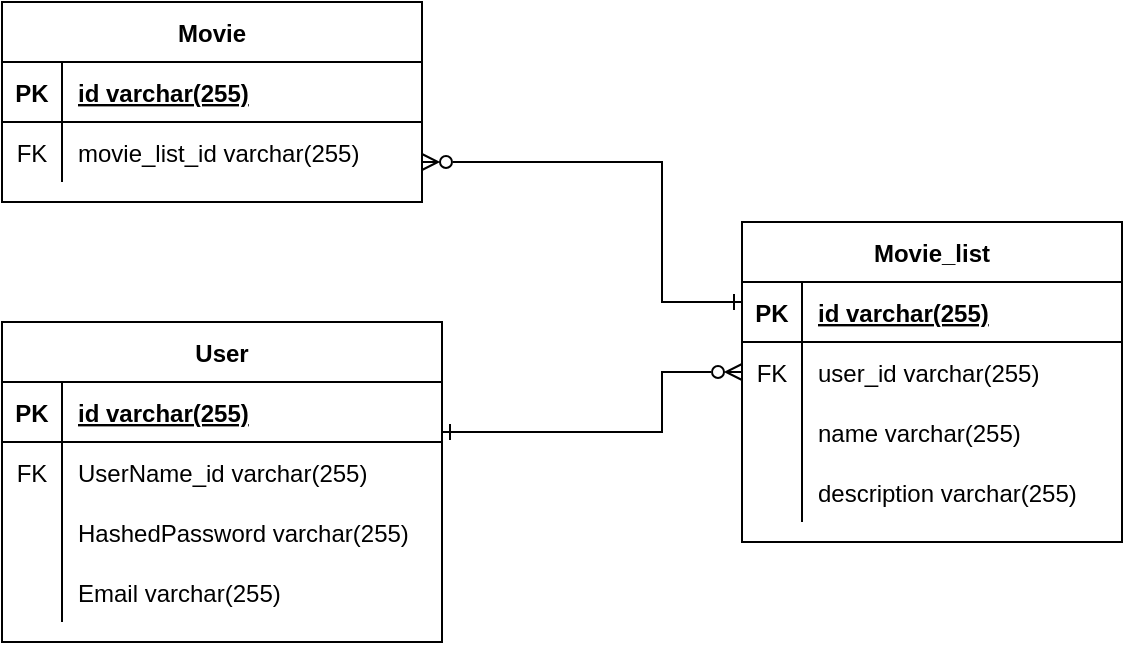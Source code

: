 <mxfile version="17.4.5" type="github">
  <diagram id="R2lEEEUBdFMjLlhIrx00" name="Page-1">
    <mxGraphModel dx="2162" dy="648" grid="1" gridSize="10" guides="1" tooltips="1" connect="1" arrows="1" fold="1" page="1" pageScale="1" pageWidth="850" pageHeight="1100" math="0" shadow="0" extFonts="Permanent Marker^https://fonts.googleapis.com/css?family=Permanent+Marker">
      <root>
        <mxCell id="0" />
        <mxCell id="1" parent="0" />
        <mxCell id="TJGjCxJBKNeUxch2nIfI-31" value="Movie_list" style="shape=table;startSize=30;container=1;collapsible=1;childLayout=tableLayout;fixedRows=1;rowLines=0;fontStyle=1;align=center;resizeLast=1;" vertex="1" parent="1">
          <mxGeometry x="80" y="200" width="190" height="160" as="geometry" />
        </mxCell>
        <mxCell id="TJGjCxJBKNeUxch2nIfI-32" value="" style="shape=tableRow;horizontal=0;startSize=0;swimlaneHead=0;swimlaneBody=0;fillColor=none;collapsible=0;dropTarget=0;points=[[0,0.5],[1,0.5]];portConstraint=eastwest;top=0;left=0;right=0;bottom=1;" vertex="1" parent="TJGjCxJBKNeUxch2nIfI-31">
          <mxGeometry y="30" width="190" height="30" as="geometry" />
        </mxCell>
        <mxCell id="TJGjCxJBKNeUxch2nIfI-33" value="PK" style="shape=partialRectangle;connectable=0;fillColor=none;top=0;left=0;bottom=0;right=0;fontStyle=1;overflow=hidden;" vertex="1" parent="TJGjCxJBKNeUxch2nIfI-32">
          <mxGeometry width="30" height="30" as="geometry">
            <mxRectangle width="30" height="30" as="alternateBounds" />
          </mxGeometry>
        </mxCell>
        <mxCell id="TJGjCxJBKNeUxch2nIfI-34" value="id varchar(255)" style="shape=partialRectangle;connectable=0;fillColor=none;top=0;left=0;bottom=0;right=0;align=left;spacingLeft=6;fontStyle=5;overflow=hidden;" vertex="1" parent="TJGjCxJBKNeUxch2nIfI-32">
          <mxGeometry x="30" width="160" height="30" as="geometry">
            <mxRectangle width="160" height="30" as="alternateBounds" />
          </mxGeometry>
        </mxCell>
        <mxCell id="TJGjCxJBKNeUxch2nIfI-35" value="" style="shape=tableRow;horizontal=0;startSize=0;swimlaneHead=0;swimlaneBody=0;fillColor=none;collapsible=0;dropTarget=0;points=[[0,0.5],[1,0.5]];portConstraint=eastwest;top=0;left=0;right=0;bottom=0;" vertex="1" parent="TJGjCxJBKNeUxch2nIfI-31">
          <mxGeometry y="60" width="190" height="30" as="geometry" />
        </mxCell>
        <mxCell id="TJGjCxJBKNeUxch2nIfI-36" value="FK" style="shape=partialRectangle;connectable=0;fillColor=none;top=0;left=0;bottom=0;right=0;editable=1;overflow=hidden;" vertex="1" parent="TJGjCxJBKNeUxch2nIfI-35">
          <mxGeometry width="30" height="30" as="geometry">
            <mxRectangle width="30" height="30" as="alternateBounds" />
          </mxGeometry>
        </mxCell>
        <mxCell id="TJGjCxJBKNeUxch2nIfI-37" value="user_id varchar(255)" style="shape=partialRectangle;connectable=0;fillColor=none;top=0;left=0;bottom=0;right=0;align=left;spacingLeft=6;overflow=hidden;" vertex="1" parent="TJGjCxJBKNeUxch2nIfI-35">
          <mxGeometry x="30" width="160" height="30" as="geometry">
            <mxRectangle width="160" height="30" as="alternateBounds" />
          </mxGeometry>
        </mxCell>
        <mxCell id="TJGjCxJBKNeUxch2nIfI-38" value="" style="shape=tableRow;horizontal=0;startSize=0;swimlaneHead=0;swimlaneBody=0;fillColor=none;collapsible=0;dropTarget=0;points=[[0,0.5],[1,0.5]];portConstraint=eastwest;top=0;left=0;right=0;bottom=0;" vertex="1" parent="TJGjCxJBKNeUxch2nIfI-31">
          <mxGeometry y="90" width="190" height="30" as="geometry" />
        </mxCell>
        <mxCell id="TJGjCxJBKNeUxch2nIfI-39" value="" style="shape=partialRectangle;connectable=0;fillColor=none;top=0;left=0;bottom=0;right=0;editable=1;overflow=hidden;" vertex="1" parent="TJGjCxJBKNeUxch2nIfI-38">
          <mxGeometry width="30" height="30" as="geometry">
            <mxRectangle width="30" height="30" as="alternateBounds" />
          </mxGeometry>
        </mxCell>
        <mxCell id="TJGjCxJBKNeUxch2nIfI-40" value="name varchar(255)" style="shape=partialRectangle;connectable=0;fillColor=none;top=0;left=0;bottom=0;right=0;align=left;spacingLeft=6;overflow=hidden;" vertex="1" parent="TJGjCxJBKNeUxch2nIfI-38">
          <mxGeometry x="30" width="160" height="30" as="geometry">
            <mxRectangle width="160" height="30" as="alternateBounds" />
          </mxGeometry>
        </mxCell>
        <mxCell id="TJGjCxJBKNeUxch2nIfI-41" value="" style="shape=tableRow;horizontal=0;startSize=0;swimlaneHead=0;swimlaneBody=0;fillColor=none;collapsible=0;dropTarget=0;points=[[0,0.5],[1,0.5]];portConstraint=eastwest;top=0;left=0;right=0;bottom=0;" vertex="1" parent="TJGjCxJBKNeUxch2nIfI-31">
          <mxGeometry y="120" width="190" height="30" as="geometry" />
        </mxCell>
        <mxCell id="TJGjCxJBKNeUxch2nIfI-42" value="" style="shape=partialRectangle;connectable=0;fillColor=none;top=0;left=0;bottom=0;right=0;editable=1;overflow=hidden;" vertex="1" parent="TJGjCxJBKNeUxch2nIfI-41">
          <mxGeometry width="30" height="30" as="geometry">
            <mxRectangle width="30" height="30" as="alternateBounds" />
          </mxGeometry>
        </mxCell>
        <mxCell id="TJGjCxJBKNeUxch2nIfI-43" value="description varchar(255)" style="shape=partialRectangle;connectable=0;fillColor=none;top=0;left=0;bottom=0;right=0;align=left;spacingLeft=6;overflow=hidden;" vertex="1" parent="TJGjCxJBKNeUxch2nIfI-41">
          <mxGeometry x="30" width="160" height="30" as="geometry">
            <mxRectangle width="160" height="30" as="alternateBounds" />
          </mxGeometry>
        </mxCell>
        <mxCell id="TJGjCxJBKNeUxch2nIfI-50" value="User" style="shape=table;startSize=30;container=1;collapsible=1;childLayout=tableLayout;fixedRows=1;rowLines=0;fontStyle=1;align=center;resizeLast=1;" vertex="1" parent="1">
          <mxGeometry x="-290" y="250" width="220" height="160" as="geometry" />
        </mxCell>
        <mxCell id="TJGjCxJBKNeUxch2nIfI-51" value="" style="shape=tableRow;horizontal=0;startSize=0;swimlaneHead=0;swimlaneBody=0;fillColor=none;collapsible=0;dropTarget=0;points=[[0,0.5],[1,0.5]];portConstraint=eastwest;top=0;left=0;right=0;bottom=1;" vertex="1" parent="TJGjCxJBKNeUxch2nIfI-50">
          <mxGeometry y="30" width="220" height="30" as="geometry" />
        </mxCell>
        <mxCell id="TJGjCxJBKNeUxch2nIfI-52" value="PK" style="shape=partialRectangle;connectable=0;fillColor=none;top=0;left=0;bottom=0;right=0;fontStyle=1;overflow=hidden;" vertex="1" parent="TJGjCxJBKNeUxch2nIfI-51">
          <mxGeometry width="30" height="30" as="geometry">
            <mxRectangle width="30" height="30" as="alternateBounds" />
          </mxGeometry>
        </mxCell>
        <mxCell id="TJGjCxJBKNeUxch2nIfI-53" value="id varchar(255)" style="shape=partialRectangle;connectable=0;fillColor=none;top=0;left=0;bottom=0;right=0;align=left;spacingLeft=6;fontStyle=5;overflow=hidden;" vertex="1" parent="TJGjCxJBKNeUxch2nIfI-51">
          <mxGeometry x="30" width="190" height="30" as="geometry">
            <mxRectangle width="190" height="30" as="alternateBounds" />
          </mxGeometry>
        </mxCell>
        <mxCell id="TJGjCxJBKNeUxch2nIfI-54" value="" style="shape=tableRow;horizontal=0;startSize=0;swimlaneHead=0;swimlaneBody=0;fillColor=none;collapsible=0;dropTarget=0;points=[[0,0.5],[1,0.5]];portConstraint=eastwest;top=0;left=0;right=0;bottom=0;" vertex="1" parent="TJGjCxJBKNeUxch2nIfI-50">
          <mxGeometry y="60" width="220" height="30" as="geometry" />
        </mxCell>
        <mxCell id="TJGjCxJBKNeUxch2nIfI-55" value="FK" style="shape=partialRectangle;connectable=0;fillColor=none;top=0;left=0;bottom=0;right=0;editable=1;overflow=hidden;" vertex="1" parent="TJGjCxJBKNeUxch2nIfI-54">
          <mxGeometry width="30" height="30" as="geometry">
            <mxRectangle width="30" height="30" as="alternateBounds" />
          </mxGeometry>
        </mxCell>
        <mxCell id="TJGjCxJBKNeUxch2nIfI-56" value="UserName_id varchar(255)" style="shape=partialRectangle;connectable=0;fillColor=none;top=0;left=0;bottom=0;right=0;align=left;spacingLeft=6;overflow=hidden;" vertex="1" parent="TJGjCxJBKNeUxch2nIfI-54">
          <mxGeometry x="30" width="190" height="30" as="geometry">
            <mxRectangle width="190" height="30" as="alternateBounds" />
          </mxGeometry>
        </mxCell>
        <mxCell id="TJGjCxJBKNeUxch2nIfI-57" value="" style="shape=tableRow;horizontal=0;startSize=0;swimlaneHead=0;swimlaneBody=0;fillColor=none;collapsible=0;dropTarget=0;points=[[0,0.5],[1,0.5]];portConstraint=eastwest;top=0;left=0;right=0;bottom=0;" vertex="1" parent="TJGjCxJBKNeUxch2nIfI-50">
          <mxGeometry y="90" width="220" height="30" as="geometry" />
        </mxCell>
        <mxCell id="TJGjCxJBKNeUxch2nIfI-58" value="" style="shape=partialRectangle;connectable=0;fillColor=none;top=0;left=0;bottom=0;right=0;editable=1;overflow=hidden;" vertex="1" parent="TJGjCxJBKNeUxch2nIfI-57">
          <mxGeometry width="30" height="30" as="geometry">
            <mxRectangle width="30" height="30" as="alternateBounds" />
          </mxGeometry>
        </mxCell>
        <mxCell id="TJGjCxJBKNeUxch2nIfI-59" value="HashedPassword varchar(255)" style="shape=partialRectangle;connectable=0;fillColor=none;top=0;left=0;bottom=0;right=0;align=left;spacingLeft=6;overflow=hidden;" vertex="1" parent="TJGjCxJBKNeUxch2nIfI-57">
          <mxGeometry x="30" width="190" height="30" as="geometry">
            <mxRectangle width="190" height="30" as="alternateBounds" />
          </mxGeometry>
        </mxCell>
        <mxCell id="TJGjCxJBKNeUxch2nIfI-60" value="" style="shape=tableRow;horizontal=0;startSize=0;swimlaneHead=0;swimlaneBody=0;fillColor=none;collapsible=0;dropTarget=0;points=[[0,0.5],[1,0.5]];portConstraint=eastwest;top=0;left=0;right=0;bottom=0;" vertex="1" parent="TJGjCxJBKNeUxch2nIfI-50">
          <mxGeometry y="120" width="220" height="30" as="geometry" />
        </mxCell>
        <mxCell id="TJGjCxJBKNeUxch2nIfI-61" value="" style="shape=partialRectangle;connectable=0;fillColor=none;top=0;left=0;bottom=0;right=0;editable=1;overflow=hidden;" vertex="1" parent="TJGjCxJBKNeUxch2nIfI-60">
          <mxGeometry width="30" height="30" as="geometry">
            <mxRectangle width="30" height="30" as="alternateBounds" />
          </mxGeometry>
        </mxCell>
        <mxCell id="TJGjCxJBKNeUxch2nIfI-62" value="Email varchar(255)" style="shape=partialRectangle;connectable=0;fillColor=none;top=0;left=0;bottom=0;right=0;align=left;spacingLeft=6;overflow=hidden;" vertex="1" parent="TJGjCxJBKNeUxch2nIfI-60">
          <mxGeometry x="30" width="190" height="30" as="geometry">
            <mxRectangle width="190" height="30" as="alternateBounds" />
          </mxGeometry>
        </mxCell>
        <mxCell id="TJGjCxJBKNeUxch2nIfI-64" value="Movie" style="shape=table;startSize=30;container=1;collapsible=1;childLayout=tableLayout;fixedRows=1;rowLines=0;fontStyle=1;align=center;resizeLast=1;" vertex="1" parent="1">
          <mxGeometry x="-290" y="90" width="210.0" height="100" as="geometry" />
        </mxCell>
        <mxCell id="TJGjCxJBKNeUxch2nIfI-65" value="" style="shape=tableRow;horizontal=0;startSize=0;swimlaneHead=0;swimlaneBody=0;fillColor=none;collapsible=0;dropTarget=0;points=[[0,0.5],[1,0.5]];portConstraint=eastwest;top=0;left=0;right=0;bottom=1;" vertex="1" parent="TJGjCxJBKNeUxch2nIfI-64">
          <mxGeometry y="30" width="210.0" height="30" as="geometry" />
        </mxCell>
        <mxCell id="TJGjCxJBKNeUxch2nIfI-66" value="PK" style="shape=partialRectangle;connectable=0;fillColor=none;top=0;left=0;bottom=0;right=0;fontStyle=1;overflow=hidden;" vertex="1" parent="TJGjCxJBKNeUxch2nIfI-65">
          <mxGeometry width="30" height="30" as="geometry">
            <mxRectangle width="30" height="30" as="alternateBounds" />
          </mxGeometry>
        </mxCell>
        <mxCell id="TJGjCxJBKNeUxch2nIfI-67" value="id varchar(255)" style="shape=partialRectangle;connectable=0;fillColor=none;top=0;left=0;bottom=0;right=0;align=left;spacingLeft=6;fontStyle=5;overflow=hidden;" vertex="1" parent="TJGjCxJBKNeUxch2nIfI-65">
          <mxGeometry x="30" width="180.0" height="30" as="geometry">
            <mxRectangle width="180.0" height="30" as="alternateBounds" />
          </mxGeometry>
        </mxCell>
        <mxCell id="TJGjCxJBKNeUxch2nIfI-68" value="" style="shape=tableRow;horizontal=0;startSize=0;swimlaneHead=0;swimlaneBody=0;fillColor=none;collapsible=0;dropTarget=0;points=[[0,0.5],[1,0.5]];portConstraint=eastwest;top=0;left=0;right=0;bottom=0;" vertex="1" parent="TJGjCxJBKNeUxch2nIfI-64">
          <mxGeometry y="60" width="210.0" height="30" as="geometry" />
        </mxCell>
        <mxCell id="TJGjCxJBKNeUxch2nIfI-69" value="FK" style="shape=partialRectangle;connectable=0;fillColor=none;top=0;left=0;bottom=0;right=0;editable=1;overflow=hidden;" vertex="1" parent="TJGjCxJBKNeUxch2nIfI-68">
          <mxGeometry width="30" height="30" as="geometry">
            <mxRectangle width="30" height="30" as="alternateBounds" />
          </mxGeometry>
        </mxCell>
        <mxCell id="TJGjCxJBKNeUxch2nIfI-70" value="movie_list_id varchar(255)" style="shape=partialRectangle;connectable=0;fillColor=none;top=0;left=0;bottom=0;right=0;align=left;spacingLeft=6;overflow=hidden;" vertex="1" parent="TJGjCxJBKNeUxch2nIfI-68">
          <mxGeometry x="30" width="180.0" height="30" as="geometry">
            <mxRectangle width="180.0" height="30" as="alternateBounds" />
          </mxGeometry>
        </mxCell>
        <mxCell id="TJGjCxJBKNeUxch2nIfI-77" style="edgeStyle=orthogonalEdgeStyle;rounded=0;orthogonalLoop=1;jettySize=auto;html=1;startArrow=ERzeroToMany;startFill=0;endArrow=ERone;endFill=0;" edge="1" parent="1" source="TJGjCxJBKNeUxch2nIfI-68" target="TJGjCxJBKNeUxch2nIfI-32">
          <mxGeometry relative="1" as="geometry">
            <Array as="points">
              <mxPoint x="40" y="170" />
              <mxPoint x="40" y="240" />
            </Array>
          </mxGeometry>
        </mxCell>
        <mxCell id="TJGjCxJBKNeUxch2nIfI-78" style="edgeStyle=orthogonalEdgeStyle;rounded=0;orthogonalLoop=1;jettySize=auto;html=1;endArrow=ERzeroToMany;endFill=0;startArrow=ERone;startFill=0;" edge="1" parent="1" source="TJGjCxJBKNeUxch2nIfI-51" target="TJGjCxJBKNeUxch2nIfI-35">
          <mxGeometry relative="1" as="geometry">
            <Array as="points">
              <mxPoint x="40" y="305" />
              <mxPoint x="40" y="275" />
            </Array>
          </mxGeometry>
        </mxCell>
      </root>
    </mxGraphModel>
  </diagram>
</mxfile>
